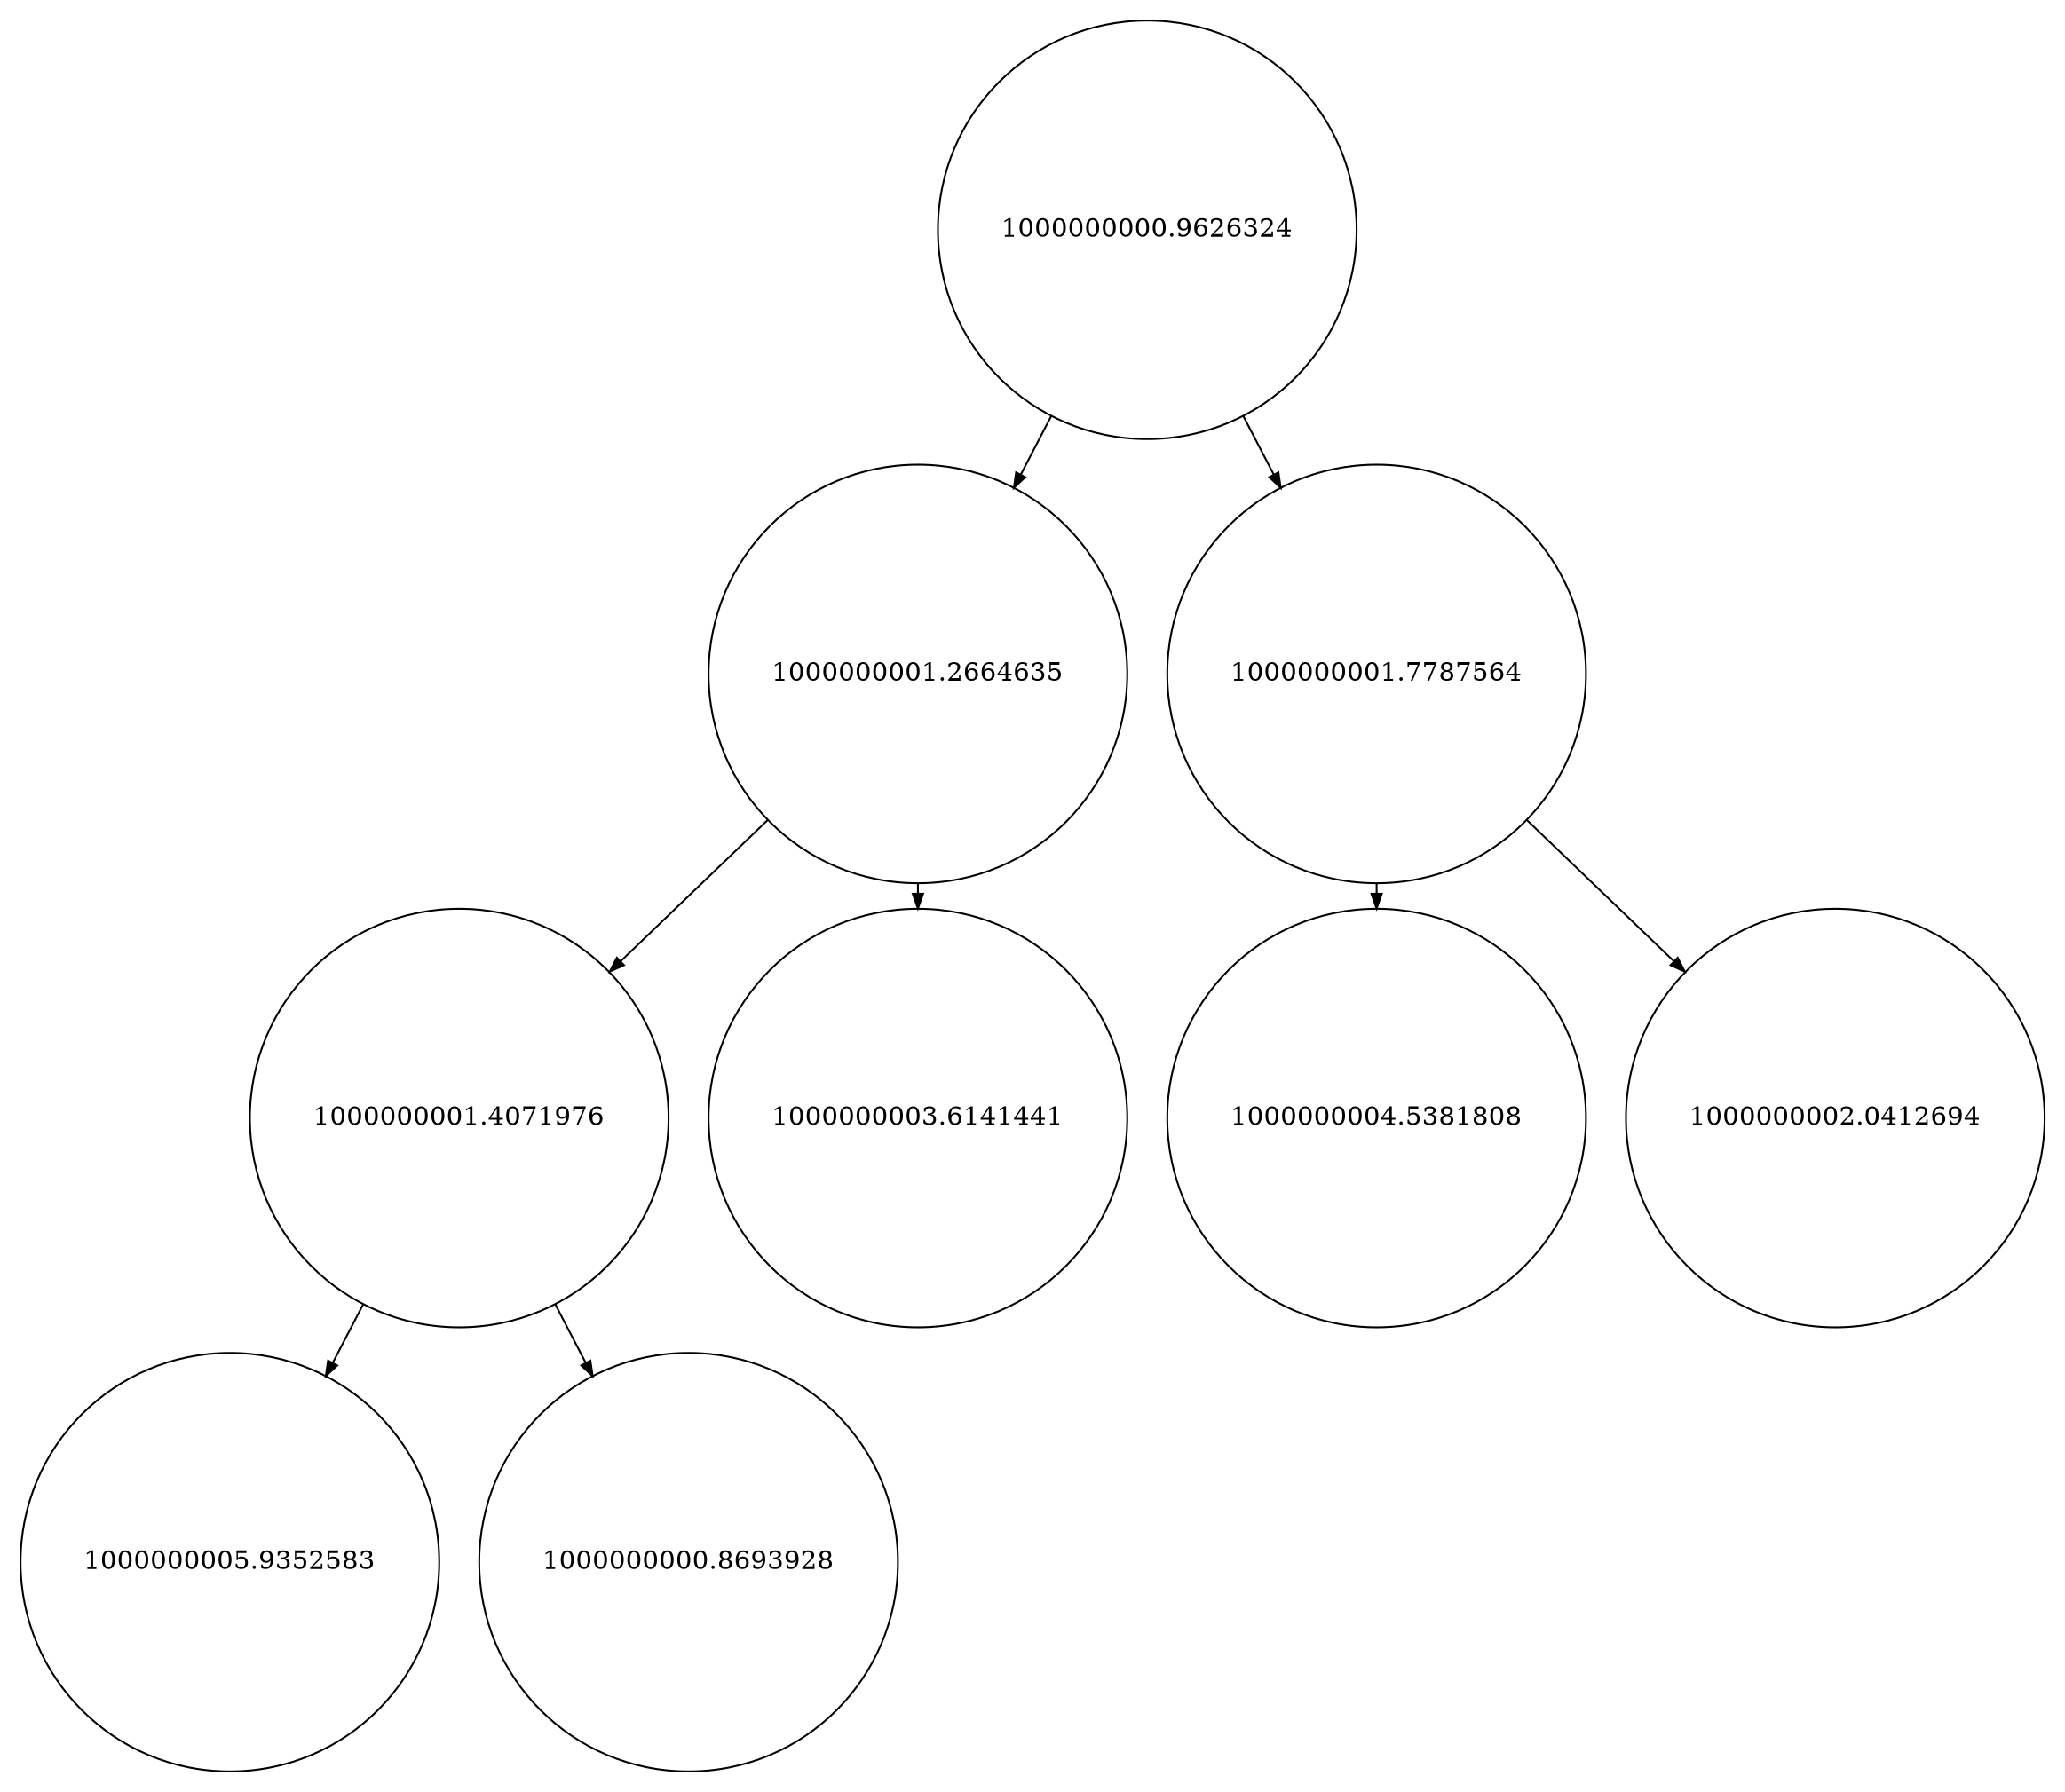 
    digraph G {
    nodesep=0.3;
    ranksep=0.2;
    margin=0.1;
    node [shape=circle];
    edge [arrowsize=0.8];
    1 -> 2[side=left];
1 -> 3;
2 -> 4[side=left];
2 -> 5;
3 -> 6[side=left];
3 -> 7;
4 -> 8[side=left];
4 -> 9;
1[label="1000000000.9626324"]
2[label="1000000001.2664635"]
3[label="1000000001.7787564"]
4[label="1000000001.4071976"]
5[label="1000000003.6141441"]
6[label="1000000004.5381808"]
7[label="1000000002.0412694"]
8[label="1000000005.9352583"]
9[label="1000000000.8693928"]}